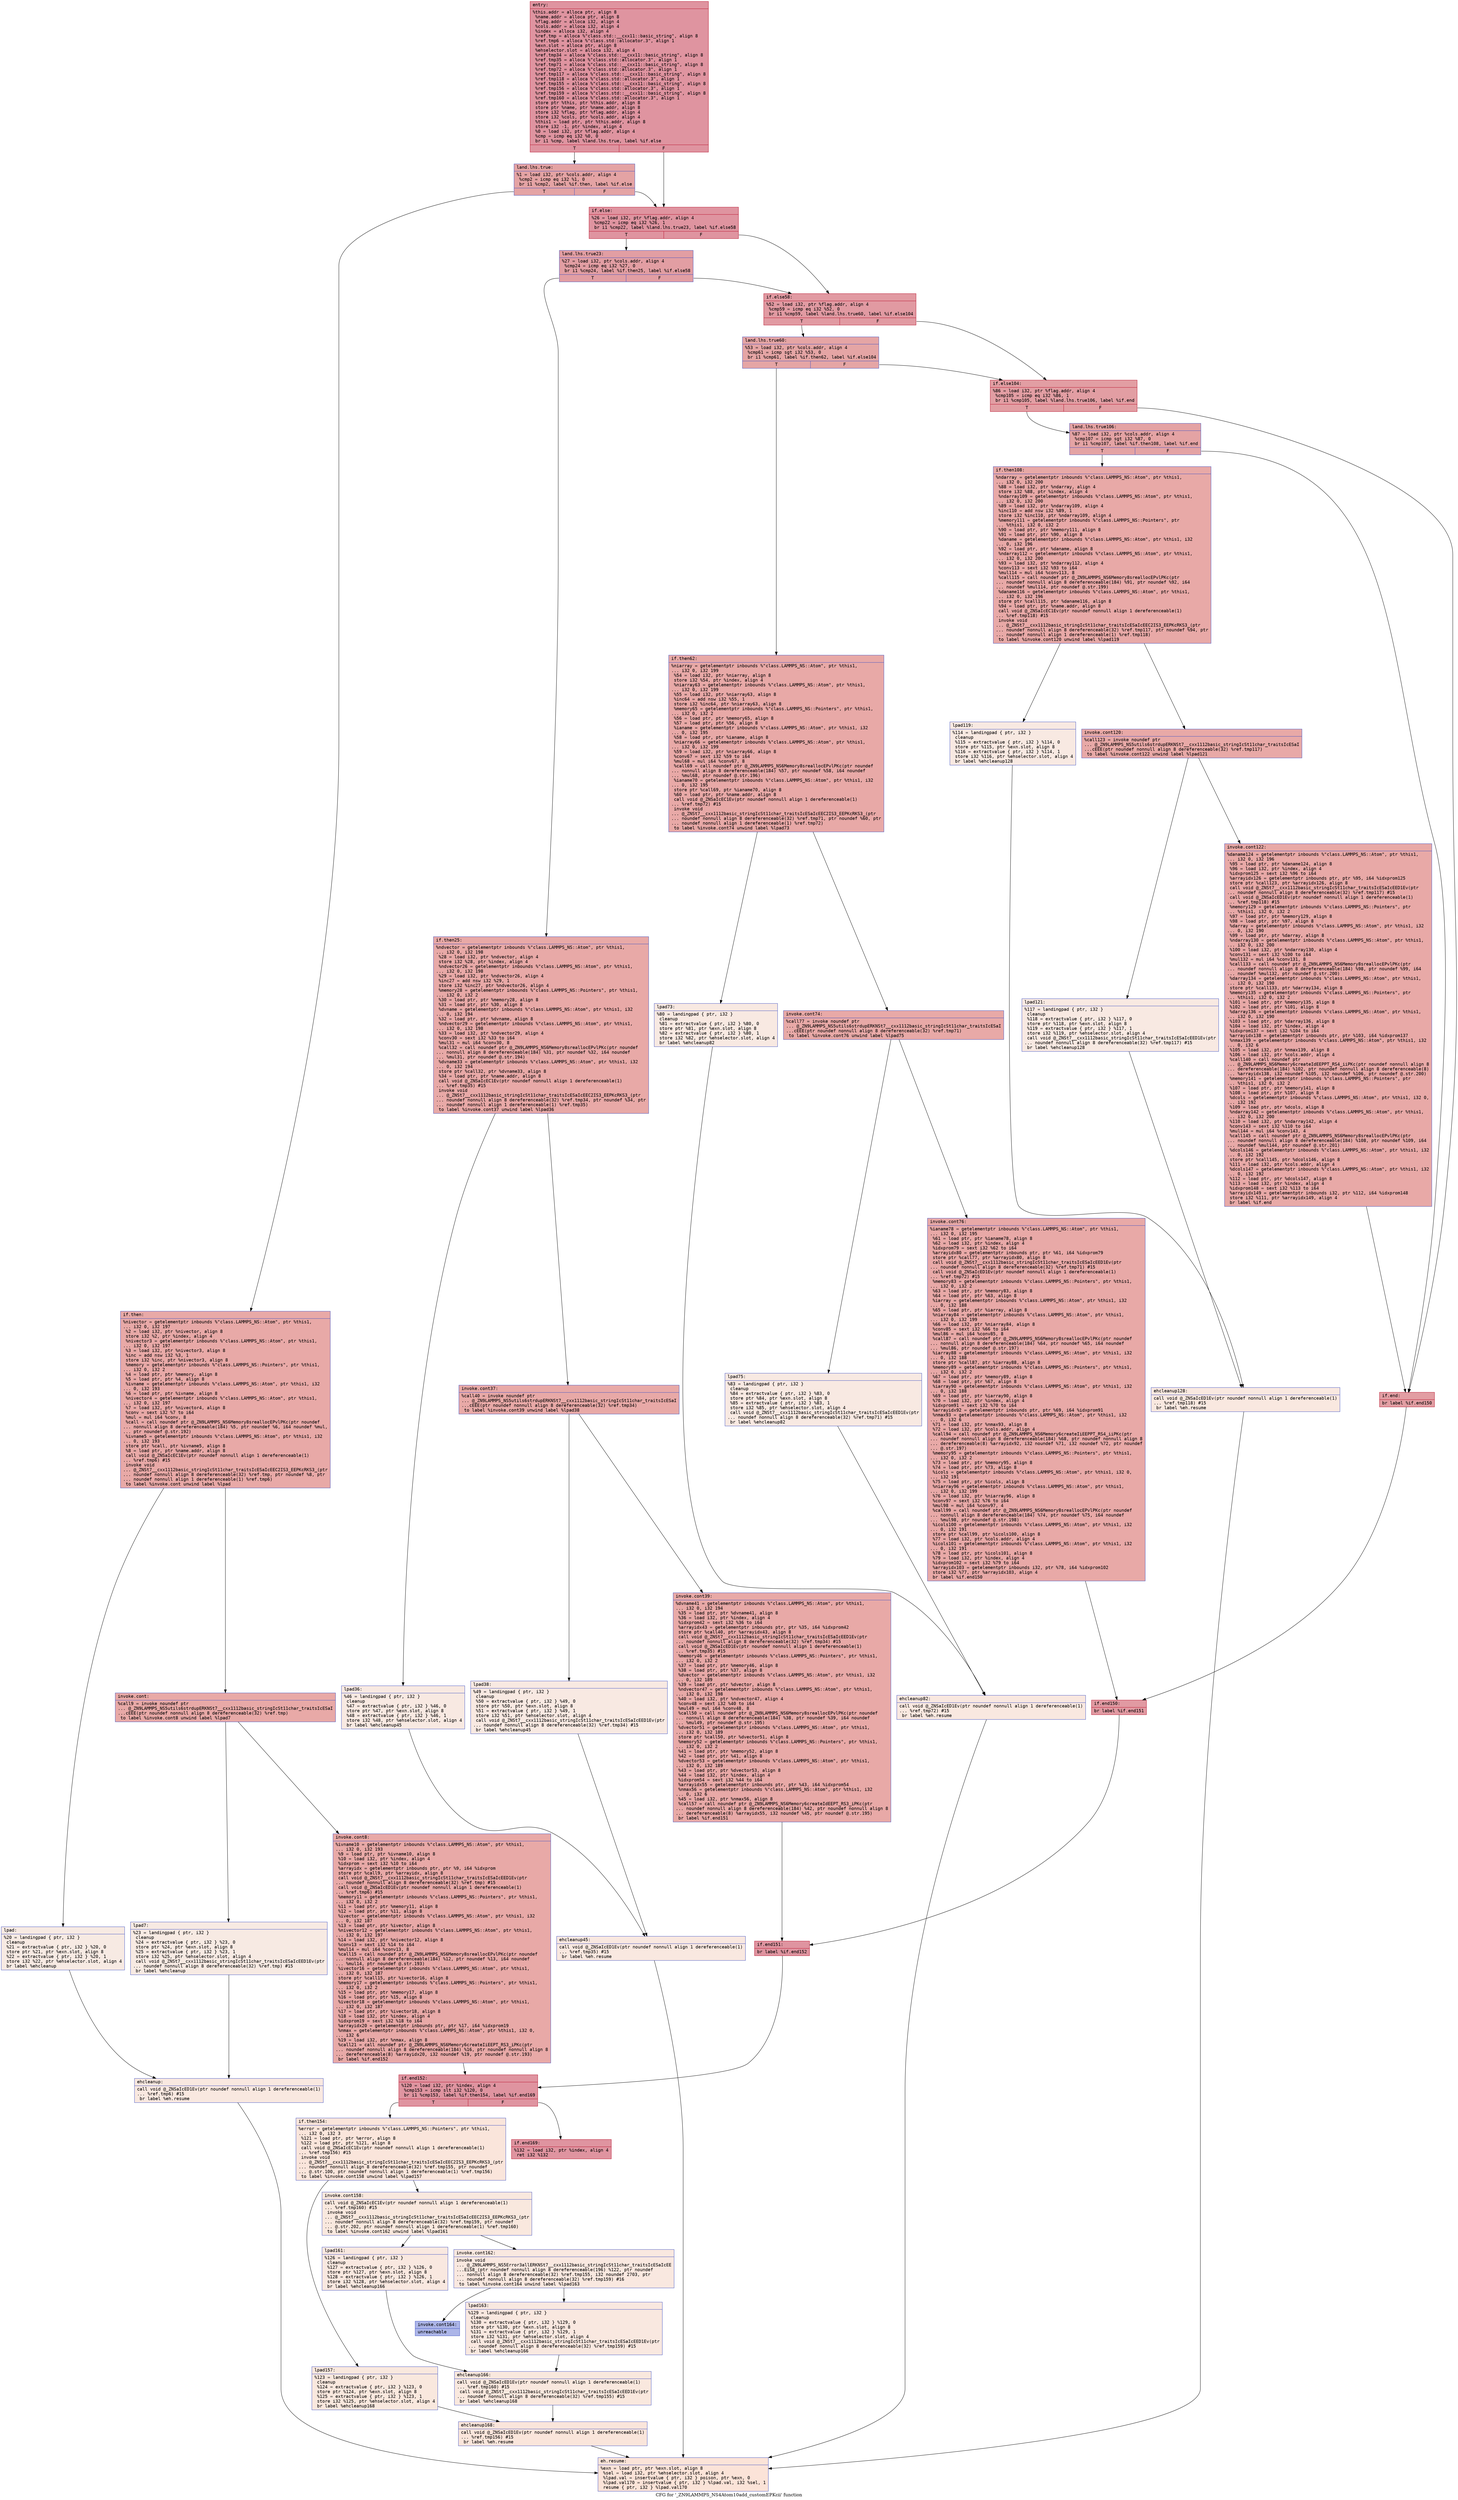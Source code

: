 digraph "CFG for '_ZN9LAMMPS_NS4Atom10add_customEPKcii' function" {
	label="CFG for '_ZN9LAMMPS_NS4Atom10add_customEPKcii' function";

	Node0x55aea9138060 [shape=record,color="#b70d28ff", style=filled, fillcolor="#b70d2870" fontname="Courier",label="{entry:\l|  %this.addr = alloca ptr, align 8\l  %name.addr = alloca ptr, align 8\l  %flag.addr = alloca i32, align 4\l  %cols.addr = alloca i32, align 4\l  %index = alloca i32, align 4\l  %ref.tmp = alloca %\"class.std::__cxx11::basic_string\", align 8\l  %ref.tmp6 = alloca %\"class.std::allocator.3\", align 1\l  %exn.slot = alloca ptr, align 8\l  %ehselector.slot = alloca i32, align 4\l  %ref.tmp34 = alloca %\"class.std::__cxx11::basic_string\", align 8\l  %ref.tmp35 = alloca %\"class.std::allocator.3\", align 1\l  %ref.tmp71 = alloca %\"class.std::__cxx11::basic_string\", align 8\l  %ref.tmp72 = alloca %\"class.std::allocator.3\", align 1\l  %ref.tmp117 = alloca %\"class.std::__cxx11::basic_string\", align 8\l  %ref.tmp118 = alloca %\"class.std::allocator.3\", align 1\l  %ref.tmp155 = alloca %\"class.std::__cxx11::basic_string\", align 8\l  %ref.tmp156 = alloca %\"class.std::allocator.3\", align 1\l  %ref.tmp159 = alloca %\"class.std::__cxx11::basic_string\", align 8\l  %ref.tmp160 = alloca %\"class.std::allocator.3\", align 1\l  store ptr %this, ptr %this.addr, align 8\l  store ptr %name, ptr %name.addr, align 8\l  store i32 %flag, ptr %flag.addr, align 4\l  store i32 %cols, ptr %cols.addr, align 4\l  %this1 = load ptr, ptr %this.addr, align 8\l  store i32 -1, ptr %index, align 4\l  %0 = load i32, ptr %flag.addr, align 4\l  %cmp = icmp eq i32 %0, 0\l  br i1 %cmp, label %land.lhs.true, label %if.else\l|{<s0>T|<s1>F}}"];
	Node0x55aea9138060:s0 -> Node0x55aea913a480[tooltip="entry -> land.lhs.true\nProbability 37.50%" ];
	Node0x55aea9138060:s1 -> Node0x55aea913b1e0[tooltip="entry -> if.else\nProbability 62.50%" ];
	Node0x55aea913a480 [shape=record,color="#3d50c3ff", style=filled, fillcolor="#c32e3170" fontname="Courier",label="{land.lhs.true:\l|  %1 = load i32, ptr %cols.addr, align 4\l  %cmp2 = icmp eq i32 %1, 0\l  br i1 %cmp2, label %if.then, label %if.else\l|{<s0>T|<s1>F}}"];
	Node0x55aea913a480:s0 -> Node0x55aea913b430[tooltip="land.lhs.true -> if.then\nProbability 37.50%" ];
	Node0x55aea913a480:s1 -> Node0x55aea913b1e0[tooltip="land.lhs.true -> if.else\nProbability 62.50%" ];
	Node0x55aea913b430 [shape=record,color="#3d50c3ff", style=filled, fillcolor="#ca3b3770" fontname="Courier",label="{if.then:\l|  %nivector = getelementptr inbounds %\"class.LAMMPS_NS::Atom\", ptr %this1,\l... i32 0, i32 197\l  %2 = load i32, ptr %nivector, align 8\l  store i32 %2, ptr %index, align 4\l  %nivector3 = getelementptr inbounds %\"class.LAMMPS_NS::Atom\", ptr %this1,\l... i32 0, i32 197\l  %3 = load i32, ptr %nivector3, align 8\l  %inc = add nsw i32 %3, 1\l  store i32 %inc, ptr %nivector3, align 8\l  %memory = getelementptr inbounds %\"class.LAMMPS_NS::Pointers\", ptr %this1,\l... i32 0, i32 2\l  %4 = load ptr, ptr %memory, align 8\l  %5 = load ptr, ptr %4, align 8\l  %ivname = getelementptr inbounds %\"class.LAMMPS_NS::Atom\", ptr %this1, i32\l... 0, i32 193\l  %6 = load ptr, ptr %ivname, align 8\l  %nivector4 = getelementptr inbounds %\"class.LAMMPS_NS::Atom\", ptr %this1,\l... i32 0, i32 197\l  %7 = load i32, ptr %nivector4, align 8\l  %conv = sext i32 %7 to i64\l  %mul = mul i64 %conv, 8\l  %call = call noundef ptr @_ZN9LAMMPS_NS6Memory8sreallocEPvlPKc(ptr noundef\l... nonnull align 8 dereferenceable(184) %5, ptr noundef %6, i64 noundef %mul,\l... ptr noundef @.str.192)\l  %ivname5 = getelementptr inbounds %\"class.LAMMPS_NS::Atom\", ptr %this1, i32\l... 0, i32 193\l  store ptr %call, ptr %ivname5, align 8\l  %8 = load ptr, ptr %name.addr, align 8\l  call void @_ZNSaIcEC1Ev(ptr noundef nonnull align 1 dereferenceable(1)\l... %ref.tmp6) #15\l  invoke void\l... @_ZNSt7__cxx1112basic_stringIcSt11char_traitsIcESaIcEEC2IS3_EEPKcRKS3_(ptr\l... noundef nonnull align 8 dereferenceable(32) %ref.tmp, ptr noundef %8, ptr\l... noundef nonnull align 1 dereferenceable(1) %ref.tmp6)\l          to label %invoke.cont unwind label %lpad\l}"];
	Node0x55aea913b430 -> Node0x55aea913c560[tooltip="if.then -> invoke.cont\nProbability 100.00%" ];
	Node0x55aea913b430 -> Node0x55aea913c5b0[tooltip="if.then -> lpad\nProbability 0.00%" ];
	Node0x55aea913c560 [shape=record,color="#3d50c3ff", style=filled, fillcolor="#ca3b3770" fontname="Courier",label="{invoke.cont:\l|  %call9 = invoke noundef ptr\l... @_ZN9LAMMPS_NS5utils6strdupERKNSt7__cxx1112basic_stringIcSt11char_traitsIcESaI\l...cEEE(ptr noundef nonnull align 8 dereferenceable(32) %ref.tmp)\l          to label %invoke.cont8 unwind label %lpad7\l}"];
	Node0x55aea913c560 -> Node0x55aea913c510[tooltip="invoke.cont -> invoke.cont8\nProbability 100.00%" ];
	Node0x55aea913c560 -> Node0x55aea913c7b0[tooltip="invoke.cont -> lpad7\nProbability 0.00%" ];
	Node0x55aea913c510 [shape=record,color="#3d50c3ff", style=filled, fillcolor="#ca3b3770" fontname="Courier",label="{invoke.cont8:\l|  %ivname10 = getelementptr inbounds %\"class.LAMMPS_NS::Atom\", ptr %this1,\l... i32 0, i32 193\l  %9 = load ptr, ptr %ivname10, align 8\l  %10 = load i32, ptr %index, align 4\l  %idxprom = sext i32 %10 to i64\l  %arrayidx = getelementptr inbounds ptr, ptr %9, i64 %idxprom\l  store ptr %call9, ptr %arrayidx, align 8\l  call void @_ZNSt7__cxx1112basic_stringIcSt11char_traitsIcESaIcEED1Ev(ptr\l... noundef nonnull align 8 dereferenceable(32) %ref.tmp) #15\l  call void @_ZNSaIcED1Ev(ptr noundef nonnull align 1 dereferenceable(1)\l... %ref.tmp6) #15\l  %memory11 = getelementptr inbounds %\"class.LAMMPS_NS::Pointers\", ptr %this1,\l... i32 0, i32 2\l  %11 = load ptr, ptr %memory11, align 8\l  %12 = load ptr, ptr %11, align 8\l  %ivector = getelementptr inbounds %\"class.LAMMPS_NS::Atom\", ptr %this1, i32\l... 0, i32 187\l  %13 = load ptr, ptr %ivector, align 8\l  %nivector12 = getelementptr inbounds %\"class.LAMMPS_NS::Atom\", ptr %this1,\l... i32 0, i32 197\l  %14 = load i32, ptr %nivector12, align 8\l  %conv13 = sext i32 %14 to i64\l  %mul14 = mul i64 %conv13, 8\l  %call15 = call noundef ptr @_ZN9LAMMPS_NS6Memory8sreallocEPvlPKc(ptr noundef\l... nonnull align 8 dereferenceable(184) %12, ptr noundef %13, i64 noundef\l... %mul14, ptr noundef @.str.193)\l  %ivector16 = getelementptr inbounds %\"class.LAMMPS_NS::Atom\", ptr %this1,\l... i32 0, i32 187\l  store ptr %call15, ptr %ivector16, align 8\l  %memory17 = getelementptr inbounds %\"class.LAMMPS_NS::Pointers\", ptr %this1,\l... i32 0, i32 2\l  %15 = load ptr, ptr %memory17, align 8\l  %16 = load ptr, ptr %15, align 8\l  %ivector18 = getelementptr inbounds %\"class.LAMMPS_NS::Atom\", ptr %this1,\l... i32 0, i32 187\l  %17 = load ptr, ptr %ivector18, align 8\l  %18 = load i32, ptr %index, align 4\l  %idxprom19 = sext i32 %18 to i64\l  %arrayidx20 = getelementptr inbounds ptr, ptr %17, i64 %idxprom19\l  %nmax = getelementptr inbounds %\"class.LAMMPS_NS::Atom\", ptr %this1, i32 0,\l... i32 6\l  %19 = load i32, ptr %nmax, align 8\l  %call21 = call noundef ptr @_ZN9LAMMPS_NS6Memory6createIiEEPT_RS3_iPKc(ptr\l... noundef nonnull align 8 dereferenceable(184) %16, ptr noundef nonnull align 8\l... dereferenceable(8) %arrayidx20, i32 noundef %19, ptr noundef @.str.193)\l  br label %if.end152\l}"];
	Node0x55aea913c510 -> Node0x55aea913e350[tooltip="invoke.cont8 -> if.end152\nProbability 100.00%" ];
	Node0x55aea913c5b0 [shape=record,color="#3d50c3ff", style=filled, fillcolor="#eed0c070" fontname="Courier",label="{lpad:\l|  %20 = landingpad \{ ptr, i32 \}\l          cleanup\l  %21 = extractvalue \{ ptr, i32 \} %20, 0\l  store ptr %21, ptr %exn.slot, align 8\l  %22 = extractvalue \{ ptr, i32 \} %20, 1\l  store i32 %22, ptr %ehselector.slot, align 4\l  br label %ehcleanup\l}"];
	Node0x55aea913c5b0 -> Node0x55aea913e6a0[tooltip="lpad -> ehcleanup\nProbability 100.00%" ];
	Node0x55aea913c7b0 [shape=record,color="#3d50c3ff", style=filled, fillcolor="#eed0c070" fontname="Courier",label="{lpad7:\l|  %23 = landingpad \{ ptr, i32 \}\l          cleanup\l  %24 = extractvalue \{ ptr, i32 \} %23, 0\l  store ptr %24, ptr %exn.slot, align 8\l  %25 = extractvalue \{ ptr, i32 \} %23, 1\l  store i32 %25, ptr %ehselector.slot, align 4\l  call void @_ZNSt7__cxx1112basic_stringIcSt11char_traitsIcESaIcEED1Ev(ptr\l... noundef nonnull align 8 dereferenceable(32) %ref.tmp) #15\l  br label %ehcleanup\l}"];
	Node0x55aea913c7b0 -> Node0x55aea913e6a0[tooltip="lpad7 -> ehcleanup\nProbability 100.00%" ];
	Node0x55aea913e6a0 [shape=record,color="#3d50c3ff", style=filled, fillcolor="#f1ccb870" fontname="Courier",label="{ehcleanup:\l|  call void @_ZNSaIcED1Ev(ptr noundef nonnull align 1 dereferenceable(1)\l... %ref.tmp6) #15\l  br label %eh.resume\l}"];
	Node0x55aea913e6a0 -> Node0x55aea913ecc0[tooltip="ehcleanup -> eh.resume\nProbability 100.00%" ];
	Node0x55aea913b1e0 [shape=record,color="#b70d28ff", style=filled, fillcolor="#b70d2870" fontname="Courier",label="{if.else:\l|  %26 = load i32, ptr %flag.addr, align 4\l  %cmp22 = icmp eq i32 %26, 1\l  br i1 %cmp22, label %land.lhs.true23, label %if.else58\l|{<s0>T|<s1>F}}"];
	Node0x55aea913b1e0:s0 -> Node0x55aea913ee90[tooltip="if.else -> land.lhs.true23\nProbability 50.00%" ];
	Node0x55aea913b1e0:s1 -> Node0x55aea913ef10[tooltip="if.else -> if.else58\nProbability 50.00%" ];
	Node0x55aea913ee90 [shape=record,color="#3d50c3ff", style=filled, fillcolor="#be242e70" fontname="Courier",label="{land.lhs.true23:\l|  %27 = load i32, ptr %cols.addr, align 4\l  %cmp24 = icmp eq i32 %27, 0\l  br i1 %cmp24, label %if.then25, label %if.else58\l|{<s0>T|<s1>F}}"];
	Node0x55aea913ee90:s0 -> Node0x55aea913f1a0[tooltip="land.lhs.true23 -> if.then25\nProbability 37.50%" ];
	Node0x55aea913ee90:s1 -> Node0x55aea913ef10[tooltip="land.lhs.true23 -> if.else58\nProbability 62.50%" ];
	Node0x55aea913f1a0 [shape=record,color="#3d50c3ff", style=filled, fillcolor="#ca3b3770" fontname="Courier",label="{if.then25:\l|  %ndvector = getelementptr inbounds %\"class.LAMMPS_NS::Atom\", ptr %this1,\l... i32 0, i32 198\l  %28 = load i32, ptr %ndvector, align 4\l  store i32 %28, ptr %index, align 4\l  %ndvector26 = getelementptr inbounds %\"class.LAMMPS_NS::Atom\", ptr %this1,\l... i32 0, i32 198\l  %29 = load i32, ptr %ndvector26, align 4\l  %inc27 = add nsw i32 %29, 1\l  store i32 %inc27, ptr %ndvector26, align 4\l  %memory28 = getelementptr inbounds %\"class.LAMMPS_NS::Pointers\", ptr %this1,\l... i32 0, i32 2\l  %30 = load ptr, ptr %memory28, align 8\l  %31 = load ptr, ptr %30, align 8\l  %dvname = getelementptr inbounds %\"class.LAMMPS_NS::Atom\", ptr %this1, i32\l... 0, i32 194\l  %32 = load ptr, ptr %dvname, align 8\l  %ndvector29 = getelementptr inbounds %\"class.LAMMPS_NS::Atom\", ptr %this1,\l... i32 0, i32 198\l  %33 = load i32, ptr %ndvector29, align 4\l  %conv30 = sext i32 %33 to i64\l  %mul31 = mul i64 %conv30, 8\l  %call32 = call noundef ptr @_ZN9LAMMPS_NS6Memory8sreallocEPvlPKc(ptr noundef\l... nonnull align 8 dereferenceable(184) %31, ptr noundef %32, i64 noundef\l... %mul31, ptr noundef @.str.194)\l  %dvname33 = getelementptr inbounds %\"class.LAMMPS_NS::Atom\", ptr %this1, i32\l... 0, i32 194\l  store ptr %call32, ptr %dvname33, align 8\l  %34 = load ptr, ptr %name.addr, align 8\l  call void @_ZNSaIcEC1Ev(ptr noundef nonnull align 1 dereferenceable(1)\l... %ref.tmp35) #15\l  invoke void\l... @_ZNSt7__cxx1112basic_stringIcSt11char_traitsIcESaIcEEC2IS3_EEPKcRKS3_(ptr\l... noundef nonnull align 8 dereferenceable(32) %ref.tmp34, ptr noundef %34, ptr\l... noundef nonnull align 1 dereferenceable(1) %ref.tmp35)\l          to label %invoke.cont37 unwind label %lpad36\l}"];
	Node0x55aea913f1a0 -> Node0x55aea91402a0[tooltip="if.then25 -> invoke.cont37\nProbability 100.00%" ];
	Node0x55aea913f1a0 -> Node0x55aea91402f0[tooltip="if.then25 -> lpad36\nProbability 0.00%" ];
	Node0x55aea91402a0 [shape=record,color="#3d50c3ff", style=filled, fillcolor="#ca3b3770" fontname="Courier",label="{invoke.cont37:\l|  %call40 = invoke noundef ptr\l... @_ZN9LAMMPS_NS5utils6strdupERKNSt7__cxx1112basic_stringIcSt11char_traitsIcESaI\l...cEEE(ptr noundef nonnull align 8 dereferenceable(32) %ref.tmp34)\l          to label %invoke.cont39 unwind label %lpad38\l}"];
	Node0x55aea91402a0 -> Node0x55aea9140250[tooltip="invoke.cont37 -> invoke.cont39\nProbability 100.00%" ];
	Node0x55aea91402a0 -> Node0x55aea9140580[tooltip="invoke.cont37 -> lpad38\nProbability 0.00%" ];
	Node0x55aea9140250 [shape=record,color="#3d50c3ff", style=filled, fillcolor="#ca3b3770" fontname="Courier",label="{invoke.cont39:\l|  %dvname41 = getelementptr inbounds %\"class.LAMMPS_NS::Atom\", ptr %this1,\l... i32 0, i32 194\l  %35 = load ptr, ptr %dvname41, align 8\l  %36 = load i32, ptr %index, align 4\l  %idxprom42 = sext i32 %36 to i64\l  %arrayidx43 = getelementptr inbounds ptr, ptr %35, i64 %idxprom42\l  store ptr %call40, ptr %arrayidx43, align 8\l  call void @_ZNSt7__cxx1112basic_stringIcSt11char_traitsIcESaIcEED1Ev(ptr\l... noundef nonnull align 8 dereferenceable(32) %ref.tmp34) #15\l  call void @_ZNSaIcED1Ev(ptr noundef nonnull align 1 dereferenceable(1)\l... %ref.tmp35) #15\l  %memory46 = getelementptr inbounds %\"class.LAMMPS_NS::Pointers\", ptr %this1,\l... i32 0, i32 2\l  %37 = load ptr, ptr %memory46, align 8\l  %38 = load ptr, ptr %37, align 8\l  %dvector = getelementptr inbounds %\"class.LAMMPS_NS::Atom\", ptr %this1, i32\l... 0, i32 189\l  %39 = load ptr, ptr %dvector, align 8\l  %ndvector47 = getelementptr inbounds %\"class.LAMMPS_NS::Atom\", ptr %this1,\l... i32 0, i32 198\l  %40 = load i32, ptr %ndvector47, align 4\l  %conv48 = sext i32 %40 to i64\l  %mul49 = mul i64 %conv48, 8\l  %call50 = call noundef ptr @_ZN9LAMMPS_NS6Memory8sreallocEPvlPKc(ptr noundef\l... nonnull align 8 dereferenceable(184) %38, ptr noundef %39, i64 noundef\l... %mul49, ptr noundef @.str.195)\l  %dvector51 = getelementptr inbounds %\"class.LAMMPS_NS::Atom\", ptr %this1,\l... i32 0, i32 189\l  store ptr %call50, ptr %dvector51, align 8\l  %memory52 = getelementptr inbounds %\"class.LAMMPS_NS::Pointers\", ptr %this1,\l... i32 0, i32 2\l  %41 = load ptr, ptr %memory52, align 8\l  %42 = load ptr, ptr %41, align 8\l  %dvector53 = getelementptr inbounds %\"class.LAMMPS_NS::Atom\", ptr %this1,\l... i32 0, i32 189\l  %43 = load ptr, ptr %dvector53, align 8\l  %44 = load i32, ptr %index, align 4\l  %idxprom54 = sext i32 %44 to i64\l  %arrayidx55 = getelementptr inbounds ptr, ptr %43, i64 %idxprom54\l  %nmax56 = getelementptr inbounds %\"class.LAMMPS_NS::Atom\", ptr %this1, i32\l... 0, i32 6\l  %45 = load i32, ptr %nmax56, align 8\l  %call57 = call noundef ptr @_ZN9LAMMPS_NS6Memory6createIdEEPT_RS3_iPKc(ptr\l... noundef nonnull align 8 dereferenceable(184) %42, ptr noundef nonnull align 8\l... dereferenceable(8) %arrayidx55, i32 noundef %45, ptr noundef @.str.195)\l  br label %if.end151\l}"];
	Node0x55aea9140250 -> Node0x55aea913d3c0[tooltip="invoke.cont39 -> if.end151\nProbability 100.00%" ];
	Node0x55aea91402f0 [shape=record,color="#3d50c3ff", style=filled, fillcolor="#efcebd70" fontname="Courier",label="{lpad36:\l|  %46 = landingpad \{ ptr, i32 \}\l          cleanup\l  %47 = extractvalue \{ ptr, i32 \} %46, 0\l  store ptr %47, ptr %exn.slot, align 8\l  %48 = extractvalue \{ ptr, i32 \} %46, 1\l  store i32 %48, ptr %ehselector.slot, align 4\l  br label %ehcleanup45\l}"];
	Node0x55aea91402f0 -> Node0x55aea913d540[tooltip="lpad36 -> ehcleanup45\nProbability 100.00%" ];
	Node0x55aea9140580 [shape=record,color="#3d50c3ff", style=filled, fillcolor="#efcebd70" fontname="Courier",label="{lpad38:\l|  %49 = landingpad \{ ptr, i32 \}\l          cleanup\l  %50 = extractvalue \{ ptr, i32 \} %49, 0\l  store ptr %50, ptr %exn.slot, align 8\l  %51 = extractvalue \{ ptr, i32 \} %49, 1\l  store i32 %51, ptr %ehselector.slot, align 4\l  call void @_ZNSt7__cxx1112basic_stringIcSt11char_traitsIcESaIcEED1Ev(ptr\l... noundef nonnull align 8 dereferenceable(32) %ref.tmp34) #15\l  br label %ehcleanup45\l}"];
	Node0x55aea9140580 -> Node0x55aea913d540[tooltip="lpad38 -> ehcleanup45\nProbability 100.00%" ];
	Node0x55aea913d540 [shape=record,color="#3d50c3ff", style=filled, fillcolor="#f1ccb870" fontname="Courier",label="{ehcleanup45:\l|  call void @_ZNSaIcED1Ev(ptr noundef nonnull align 1 dereferenceable(1)\l... %ref.tmp35) #15\l  br label %eh.resume\l}"];
	Node0x55aea913d540 -> Node0x55aea913ecc0[tooltip="ehcleanup45 -> eh.resume\nProbability 100.00%" ];
	Node0x55aea913ef10 [shape=record,color="#b70d28ff", style=filled, fillcolor="#bb1b2c70" fontname="Courier",label="{if.else58:\l|  %52 = load i32, ptr %flag.addr, align 4\l  %cmp59 = icmp eq i32 %52, 0\l  br i1 %cmp59, label %land.lhs.true60, label %if.else104\l|{<s0>T|<s1>F}}"];
	Node0x55aea913ef10:s0 -> Node0x55aea91437f0[tooltip="if.else58 -> land.lhs.true60\nProbability 37.50%" ];
	Node0x55aea913ef10:s1 -> Node0x55aea9143840[tooltip="if.else58 -> if.else104\nProbability 62.50%" ];
	Node0x55aea91437f0 [shape=record,color="#3d50c3ff", style=filled, fillcolor="#c5333470" fontname="Courier",label="{land.lhs.true60:\l|  %53 = load i32, ptr %cols.addr, align 4\l  %cmp61 = icmp sgt i32 %53, 0\l  br i1 %cmp61, label %if.then62, label %if.else104\l|{<s0>T|<s1>F}}"];
	Node0x55aea91437f0:s0 -> Node0x55aea9143ad0[tooltip="land.lhs.true60 -> if.then62\nProbability 62.50%" ];
	Node0x55aea91437f0:s1 -> Node0x55aea9143840[tooltip="land.lhs.true60 -> if.else104\nProbability 37.50%" ];
	Node0x55aea9143ad0 [shape=record,color="#3d50c3ff", style=filled, fillcolor="#ca3b3770" fontname="Courier",label="{if.then62:\l|  %niarray = getelementptr inbounds %\"class.LAMMPS_NS::Atom\", ptr %this1,\l... i32 0, i32 199\l  %54 = load i32, ptr %niarray, align 8\l  store i32 %54, ptr %index, align 4\l  %niarray63 = getelementptr inbounds %\"class.LAMMPS_NS::Atom\", ptr %this1,\l... i32 0, i32 199\l  %55 = load i32, ptr %niarray63, align 8\l  %inc64 = add nsw i32 %55, 1\l  store i32 %inc64, ptr %niarray63, align 8\l  %memory65 = getelementptr inbounds %\"class.LAMMPS_NS::Pointers\", ptr %this1,\l... i32 0, i32 2\l  %56 = load ptr, ptr %memory65, align 8\l  %57 = load ptr, ptr %56, align 8\l  %ianame = getelementptr inbounds %\"class.LAMMPS_NS::Atom\", ptr %this1, i32\l... 0, i32 195\l  %58 = load ptr, ptr %ianame, align 8\l  %niarray66 = getelementptr inbounds %\"class.LAMMPS_NS::Atom\", ptr %this1,\l... i32 0, i32 199\l  %59 = load i32, ptr %niarray66, align 8\l  %conv67 = sext i32 %59 to i64\l  %mul68 = mul i64 %conv67, 8\l  %call69 = call noundef ptr @_ZN9LAMMPS_NS6Memory8sreallocEPvlPKc(ptr noundef\l... nonnull align 8 dereferenceable(184) %57, ptr noundef %58, i64 noundef\l... %mul68, ptr noundef @.str.196)\l  %ianame70 = getelementptr inbounds %\"class.LAMMPS_NS::Atom\", ptr %this1, i32\l... 0, i32 195\l  store ptr %call69, ptr %ianame70, align 8\l  %60 = load ptr, ptr %name.addr, align 8\l  call void @_ZNSaIcEC1Ev(ptr noundef nonnull align 1 dereferenceable(1)\l... %ref.tmp72) #15\l  invoke void\l... @_ZNSt7__cxx1112basic_stringIcSt11char_traitsIcESaIcEEC2IS3_EEPKcRKS3_(ptr\l... noundef nonnull align 8 dereferenceable(32) %ref.tmp71, ptr noundef %60, ptr\l... noundef nonnull align 1 dereferenceable(1) %ref.tmp72)\l          to label %invoke.cont74 unwind label %lpad73\l}"];
	Node0x55aea9143ad0 -> Node0x55aea9144bc0[tooltip="if.then62 -> invoke.cont74\nProbability 100.00%" ];
	Node0x55aea9143ad0 -> Node0x55aea9144c10[tooltip="if.then62 -> lpad73\nProbability 0.00%" ];
	Node0x55aea9144bc0 [shape=record,color="#3d50c3ff", style=filled, fillcolor="#ca3b3770" fontname="Courier",label="{invoke.cont74:\l|  %call77 = invoke noundef ptr\l... @_ZN9LAMMPS_NS5utils6strdupERKNSt7__cxx1112basic_stringIcSt11char_traitsIcESaI\l...cEEE(ptr noundef nonnull align 8 dereferenceable(32) %ref.tmp71)\l          to label %invoke.cont76 unwind label %lpad75\l}"];
	Node0x55aea9144bc0 -> Node0x55aea9144b70[tooltip="invoke.cont74 -> invoke.cont76\nProbability 100.00%" ];
	Node0x55aea9144bc0 -> Node0x55aea9144f00[tooltip="invoke.cont74 -> lpad75\nProbability 0.00%" ];
	Node0x55aea9144b70 [shape=record,color="#3d50c3ff", style=filled, fillcolor="#ca3b3770" fontname="Courier",label="{invoke.cont76:\l|  %ianame78 = getelementptr inbounds %\"class.LAMMPS_NS::Atom\", ptr %this1,\l... i32 0, i32 195\l  %61 = load ptr, ptr %ianame78, align 8\l  %62 = load i32, ptr %index, align 4\l  %idxprom79 = sext i32 %62 to i64\l  %arrayidx80 = getelementptr inbounds ptr, ptr %61, i64 %idxprom79\l  store ptr %call77, ptr %arrayidx80, align 8\l  call void @_ZNSt7__cxx1112basic_stringIcSt11char_traitsIcESaIcEED1Ev(ptr\l... noundef nonnull align 8 dereferenceable(32) %ref.tmp71) #15\l  call void @_ZNSaIcED1Ev(ptr noundef nonnull align 1 dereferenceable(1)\l... %ref.tmp72) #15\l  %memory83 = getelementptr inbounds %\"class.LAMMPS_NS::Pointers\", ptr %this1,\l... i32 0, i32 2\l  %63 = load ptr, ptr %memory83, align 8\l  %64 = load ptr, ptr %63, align 8\l  %iarray = getelementptr inbounds %\"class.LAMMPS_NS::Atom\", ptr %this1, i32\l... 0, i32 188\l  %65 = load ptr, ptr %iarray, align 8\l  %niarray84 = getelementptr inbounds %\"class.LAMMPS_NS::Atom\", ptr %this1,\l... i32 0, i32 199\l  %66 = load i32, ptr %niarray84, align 8\l  %conv85 = sext i32 %66 to i64\l  %mul86 = mul i64 %conv85, 8\l  %call87 = call noundef ptr @_ZN9LAMMPS_NS6Memory8sreallocEPvlPKc(ptr noundef\l... nonnull align 8 dereferenceable(184) %64, ptr noundef %65, i64 noundef\l... %mul86, ptr noundef @.str.197)\l  %iarray88 = getelementptr inbounds %\"class.LAMMPS_NS::Atom\", ptr %this1, i32\l... 0, i32 188\l  store ptr %call87, ptr %iarray88, align 8\l  %memory89 = getelementptr inbounds %\"class.LAMMPS_NS::Pointers\", ptr %this1,\l... i32 0, i32 2\l  %67 = load ptr, ptr %memory89, align 8\l  %68 = load ptr, ptr %67, align 8\l  %iarray90 = getelementptr inbounds %\"class.LAMMPS_NS::Atom\", ptr %this1, i32\l... 0, i32 188\l  %69 = load ptr, ptr %iarray90, align 8\l  %70 = load i32, ptr %index, align 4\l  %idxprom91 = sext i32 %70 to i64\l  %arrayidx92 = getelementptr inbounds ptr, ptr %69, i64 %idxprom91\l  %nmax93 = getelementptr inbounds %\"class.LAMMPS_NS::Atom\", ptr %this1, i32\l... 0, i32 6\l  %71 = load i32, ptr %nmax93, align 8\l  %72 = load i32, ptr %cols.addr, align 4\l  %call94 = call noundef ptr @_ZN9LAMMPS_NS6Memory6createIiEEPPT_RS4_iiPKc(ptr\l... noundef nonnull align 8 dereferenceable(184) %68, ptr noundef nonnull align 8\l... dereferenceable(8) %arrayidx92, i32 noundef %71, i32 noundef %72, ptr noundef\l... @.str.197)\l  %memory95 = getelementptr inbounds %\"class.LAMMPS_NS::Pointers\", ptr %this1,\l... i32 0, i32 2\l  %73 = load ptr, ptr %memory95, align 8\l  %74 = load ptr, ptr %73, align 8\l  %icols = getelementptr inbounds %\"class.LAMMPS_NS::Atom\", ptr %this1, i32 0,\l... i32 191\l  %75 = load ptr, ptr %icols, align 8\l  %niarray96 = getelementptr inbounds %\"class.LAMMPS_NS::Atom\", ptr %this1,\l... i32 0, i32 199\l  %76 = load i32, ptr %niarray96, align 8\l  %conv97 = sext i32 %76 to i64\l  %mul98 = mul i64 %conv97, 4\l  %call99 = call noundef ptr @_ZN9LAMMPS_NS6Memory8sreallocEPvlPKc(ptr noundef\l... nonnull align 8 dereferenceable(184) %74, ptr noundef %75, i64 noundef\l... %mul98, ptr noundef @.str.198)\l  %icols100 = getelementptr inbounds %\"class.LAMMPS_NS::Atom\", ptr %this1, i32\l... 0, i32 191\l  store ptr %call99, ptr %icols100, align 8\l  %77 = load i32, ptr %cols.addr, align 4\l  %icols101 = getelementptr inbounds %\"class.LAMMPS_NS::Atom\", ptr %this1, i32\l... 0, i32 191\l  %78 = load ptr, ptr %icols101, align 8\l  %79 = load i32, ptr %index, align 4\l  %idxprom102 = sext i32 %79 to i64\l  %arrayidx103 = getelementptr inbounds i32, ptr %78, i64 %idxprom102\l  store i32 %77, ptr %arrayidx103, align 4\l  br label %if.end150\l}"];
	Node0x55aea9144b70 -> Node0x55aea91476a0[tooltip="invoke.cont76 -> if.end150\nProbability 100.00%" ];
	Node0x55aea9144c10 [shape=record,color="#3d50c3ff", style=filled, fillcolor="#efcebd70" fontname="Courier",label="{lpad73:\l|  %80 = landingpad \{ ptr, i32 \}\l          cleanup\l  %81 = extractvalue \{ ptr, i32 \} %80, 0\l  store ptr %81, ptr %exn.slot, align 8\l  %82 = extractvalue \{ ptr, i32 \} %80, 1\l  store i32 %82, ptr %ehselector.slot, align 4\l  br label %ehcleanup82\l}"];
	Node0x55aea9144c10 -> Node0x55aea9147a20[tooltip="lpad73 -> ehcleanup82\nProbability 100.00%" ];
	Node0x55aea9144f00 [shape=record,color="#3d50c3ff", style=filled, fillcolor="#efcebd70" fontname="Courier",label="{lpad75:\l|  %83 = landingpad \{ ptr, i32 \}\l          cleanup\l  %84 = extractvalue \{ ptr, i32 \} %83, 0\l  store ptr %84, ptr %exn.slot, align 8\l  %85 = extractvalue \{ ptr, i32 \} %83, 1\l  store i32 %85, ptr %ehselector.slot, align 4\l  call void @_ZNSt7__cxx1112basic_stringIcSt11char_traitsIcESaIcEED1Ev(ptr\l... noundef nonnull align 8 dereferenceable(32) %ref.tmp71) #15\l  br label %ehcleanup82\l}"];
	Node0x55aea9144f00 -> Node0x55aea9147a20[tooltip="lpad75 -> ehcleanup82\nProbability 100.00%" ];
	Node0x55aea9147a20 [shape=record,color="#3d50c3ff", style=filled, fillcolor="#f1ccb870" fontname="Courier",label="{ehcleanup82:\l|  call void @_ZNSaIcED1Ev(ptr noundef nonnull align 1 dereferenceable(1)\l... %ref.tmp72) #15\l  br label %eh.resume\l}"];
	Node0x55aea9147a20 -> Node0x55aea913ecc0[tooltip="ehcleanup82 -> eh.resume\nProbability 100.00%" ];
	Node0x55aea9143840 [shape=record,color="#b70d28ff", style=filled, fillcolor="#be242e70" fontname="Courier",label="{if.else104:\l|  %86 = load i32, ptr %flag.addr, align 4\l  %cmp105 = icmp eq i32 %86, 1\l  br i1 %cmp105, label %land.lhs.true106, label %if.end\l|{<s0>T|<s1>F}}"];
	Node0x55aea9143840:s0 -> Node0x55aea91481c0[tooltip="if.else104 -> land.lhs.true106\nProbability 50.00%" ];
	Node0x55aea9143840:s1 -> Node0x55aea9148260[tooltip="if.else104 -> if.end\nProbability 50.00%" ];
	Node0x55aea91481c0 [shape=record,color="#3d50c3ff", style=filled, fillcolor="#c32e3170" fontname="Courier",label="{land.lhs.true106:\l|  %87 = load i32, ptr %cols.addr, align 4\l  %cmp107 = icmp sgt i32 %87, 0\l  br i1 %cmp107, label %if.then108, label %if.end\l|{<s0>T|<s1>F}}"];
	Node0x55aea91481c0:s0 -> Node0x55aea91484c0[tooltip="land.lhs.true106 -> if.then108\nProbability 62.50%" ];
	Node0x55aea91481c0:s1 -> Node0x55aea9148260[tooltip="land.lhs.true106 -> if.end\nProbability 37.50%" ];
	Node0x55aea91484c0 [shape=record,color="#3d50c3ff", style=filled, fillcolor="#ca3b3770" fontname="Courier",label="{if.then108:\l|  %ndarray = getelementptr inbounds %\"class.LAMMPS_NS::Atom\", ptr %this1,\l... i32 0, i32 200\l  %88 = load i32, ptr %ndarray, align 4\l  store i32 %88, ptr %index, align 4\l  %ndarray109 = getelementptr inbounds %\"class.LAMMPS_NS::Atom\", ptr %this1,\l... i32 0, i32 200\l  %89 = load i32, ptr %ndarray109, align 4\l  %inc110 = add nsw i32 %89, 1\l  store i32 %inc110, ptr %ndarray109, align 4\l  %memory111 = getelementptr inbounds %\"class.LAMMPS_NS::Pointers\", ptr\l... %this1, i32 0, i32 2\l  %90 = load ptr, ptr %memory111, align 8\l  %91 = load ptr, ptr %90, align 8\l  %daname = getelementptr inbounds %\"class.LAMMPS_NS::Atom\", ptr %this1, i32\l... 0, i32 196\l  %92 = load ptr, ptr %daname, align 8\l  %ndarray112 = getelementptr inbounds %\"class.LAMMPS_NS::Atom\", ptr %this1,\l... i32 0, i32 200\l  %93 = load i32, ptr %ndarray112, align 4\l  %conv113 = sext i32 %93 to i64\l  %mul114 = mul i64 %conv113, 8\l  %call115 = call noundef ptr @_ZN9LAMMPS_NS6Memory8sreallocEPvlPKc(ptr\l... noundef nonnull align 8 dereferenceable(184) %91, ptr noundef %92, i64\l... noundef %mul114, ptr noundef @.str.199)\l  %daname116 = getelementptr inbounds %\"class.LAMMPS_NS::Atom\", ptr %this1,\l... i32 0, i32 196\l  store ptr %call115, ptr %daname116, align 8\l  %94 = load ptr, ptr %name.addr, align 8\l  call void @_ZNSaIcEC1Ev(ptr noundef nonnull align 1 dereferenceable(1)\l... %ref.tmp118) #15\l  invoke void\l... @_ZNSt7__cxx1112basic_stringIcSt11char_traitsIcESaIcEEC2IS3_EEPKcRKS3_(ptr\l... noundef nonnull align 8 dereferenceable(32) %ref.tmp117, ptr noundef %94, ptr\l... noundef nonnull align 1 dereferenceable(1) %ref.tmp118)\l          to label %invoke.cont120 unwind label %lpad119\l}"];
	Node0x55aea91484c0 -> Node0x55aea9149580[tooltip="if.then108 -> invoke.cont120\nProbability 100.00%" ];
	Node0x55aea91484c0 -> Node0x55aea91495d0[tooltip="if.then108 -> lpad119\nProbability 0.00%" ];
	Node0x55aea9149580 [shape=record,color="#3d50c3ff", style=filled, fillcolor="#ca3b3770" fontname="Courier",label="{invoke.cont120:\l|  %call123 = invoke noundef ptr\l... @_ZN9LAMMPS_NS5utils6strdupERKNSt7__cxx1112basic_stringIcSt11char_traitsIcESaI\l...cEEE(ptr noundef nonnull align 8 dereferenceable(32) %ref.tmp117)\l          to label %invoke.cont122 unwind label %lpad121\l}"];
	Node0x55aea9149580 -> Node0x55aea9149530[tooltip="invoke.cont120 -> invoke.cont122\nProbability 100.00%" ];
	Node0x55aea9149580 -> Node0x55aea91498c0[tooltip="invoke.cont120 -> lpad121\nProbability 0.00%" ];
	Node0x55aea9149530 [shape=record,color="#3d50c3ff", style=filled, fillcolor="#ca3b3770" fontname="Courier",label="{invoke.cont122:\l|  %daname124 = getelementptr inbounds %\"class.LAMMPS_NS::Atom\", ptr %this1,\l... i32 0, i32 196\l  %95 = load ptr, ptr %daname124, align 8\l  %96 = load i32, ptr %index, align 4\l  %idxprom125 = sext i32 %96 to i64\l  %arrayidx126 = getelementptr inbounds ptr, ptr %95, i64 %idxprom125\l  store ptr %call123, ptr %arrayidx126, align 8\l  call void @_ZNSt7__cxx1112basic_stringIcSt11char_traitsIcESaIcEED1Ev(ptr\l... noundef nonnull align 8 dereferenceable(32) %ref.tmp117) #15\l  call void @_ZNSaIcED1Ev(ptr noundef nonnull align 1 dereferenceable(1)\l... %ref.tmp118) #15\l  %memory129 = getelementptr inbounds %\"class.LAMMPS_NS::Pointers\", ptr\l... %this1, i32 0, i32 2\l  %97 = load ptr, ptr %memory129, align 8\l  %98 = load ptr, ptr %97, align 8\l  %darray = getelementptr inbounds %\"class.LAMMPS_NS::Atom\", ptr %this1, i32\l... 0, i32 190\l  %99 = load ptr, ptr %darray, align 8\l  %ndarray130 = getelementptr inbounds %\"class.LAMMPS_NS::Atom\", ptr %this1,\l... i32 0, i32 200\l  %100 = load i32, ptr %ndarray130, align 4\l  %conv131 = sext i32 %100 to i64\l  %mul132 = mul i64 %conv131, 8\l  %call133 = call noundef ptr @_ZN9LAMMPS_NS6Memory8sreallocEPvlPKc(ptr\l... noundef nonnull align 8 dereferenceable(184) %98, ptr noundef %99, i64\l... noundef %mul132, ptr noundef @.str.200)\l  %darray134 = getelementptr inbounds %\"class.LAMMPS_NS::Atom\", ptr %this1,\l... i32 0, i32 190\l  store ptr %call133, ptr %darray134, align 8\l  %memory135 = getelementptr inbounds %\"class.LAMMPS_NS::Pointers\", ptr\l... %this1, i32 0, i32 2\l  %101 = load ptr, ptr %memory135, align 8\l  %102 = load ptr, ptr %101, align 8\l  %darray136 = getelementptr inbounds %\"class.LAMMPS_NS::Atom\", ptr %this1,\l... i32 0, i32 190\l  %103 = load ptr, ptr %darray136, align 8\l  %104 = load i32, ptr %index, align 4\l  %idxprom137 = sext i32 %104 to i64\l  %arrayidx138 = getelementptr inbounds ptr, ptr %103, i64 %idxprom137\l  %nmax139 = getelementptr inbounds %\"class.LAMMPS_NS::Atom\", ptr %this1, i32\l... 0, i32 6\l  %105 = load i32, ptr %nmax139, align 8\l  %106 = load i32, ptr %cols.addr, align 4\l  %call140 = call noundef ptr\l... @_ZN9LAMMPS_NS6Memory6createIdEEPPT_RS4_iiPKc(ptr noundef nonnull align 8\l... dereferenceable(184) %102, ptr noundef nonnull align 8 dereferenceable(8)\l... %arrayidx138, i32 noundef %105, i32 noundef %106, ptr noundef @.str.200)\l  %memory141 = getelementptr inbounds %\"class.LAMMPS_NS::Pointers\", ptr\l... %this1, i32 0, i32 2\l  %107 = load ptr, ptr %memory141, align 8\l  %108 = load ptr, ptr %107, align 8\l  %dcols = getelementptr inbounds %\"class.LAMMPS_NS::Atom\", ptr %this1, i32 0,\l... i32 192\l  %109 = load ptr, ptr %dcols, align 8\l  %ndarray142 = getelementptr inbounds %\"class.LAMMPS_NS::Atom\", ptr %this1,\l... i32 0, i32 200\l  %110 = load i32, ptr %ndarray142, align 4\l  %conv143 = sext i32 %110 to i64\l  %mul144 = mul i64 %conv143, 4\l  %call145 = call noundef ptr @_ZN9LAMMPS_NS6Memory8sreallocEPvlPKc(ptr\l... noundef nonnull align 8 dereferenceable(184) %108, ptr noundef %109, i64\l... noundef %mul144, ptr noundef @.str.201)\l  %dcols146 = getelementptr inbounds %\"class.LAMMPS_NS::Atom\", ptr %this1, i32\l... 0, i32 192\l  store ptr %call145, ptr %dcols146, align 8\l  %111 = load i32, ptr %cols.addr, align 4\l  %dcols147 = getelementptr inbounds %\"class.LAMMPS_NS::Atom\", ptr %this1, i32\l... 0, i32 192\l  %112 = load ptr, ptr %dcols147, align 8\l  %113 = load i32, ptr %index, align 4\l  %idxprom148 = sext i32 %113 to i64\l  %arrayidx149 = getelementptr inbounds i32, ptr %112, i64 %idxprom148\l  store i32 %111, ptr %arrayidx149, align 4\l  br label %if.end\l}"];
	Node0x55aea9149530 -> Node0x55aea9148260[tooltip="invoke.cont122 -> if.end\nProbability 100.00%" ];
	Node0x55aea91495d0 [shape=record,color="#3d50c3ff", style=filled, fillcolor="#efcebd70" fontname="Courier",label="{lpad119:\l|  %114 = landingpad \{ ptr, i32 \}\l          cleanup\l  %115 = extractvalue \{ ptr, i32 \} %114, 0\l  store ptr %115, ptr %exn.slot, align 8\l  %116 = extractvalue \{ ptr, i32 \} %114, 1\l  store i32 %116, ptr %ehselector.slot, align 4\l  br label %ehcleanup128\l}"];
	Node0x55aea91495d0 -> Node0x55aea9142290[tooltip="lpad119 -> ehcleanup128\nProbability 100.00%" ];
	Node0x55aea91498c0 [shape=record,color="#3d50c3ff", style=filled, fillcolor="#efcebd70" fontname="Courier",label="{lpad121:\l|  %117 = landingpad \{ ptr, i32 \}\l          cleanup\l  %118 = extractvalue \{ ptr, i32 \} %117, 0\l  store ptr %118, ptr %exn.slot, align 8\l  %119 = extractvalue \{ ptr, i32 \} %117, 1\l  store i32 %119, ptr %ehselector.slot, align 4\l  call void @_ZNSt7__cxx1112basic_stringIcSt11char_traitsIcESaIcEED1Ev(ptr\l... noundef nonnull align 8 dereferenceable(32) %ref.tmp117) #15\l  br label %ehcleanup128\l}"];
	Node0x55aea91498c0 -> Node0x55aea9142290[tooltip="lpad121 -> ehcleanup128\nProbability 100.00%" ];
	Node0x55aea9142290 [shape=record,color="#3d50c3ff", style=filled, fillcolor="#f1ccb870" fontname="Courier",label="{ehcleanup128:\l|  call void @_ZNSaIcED1Ev(ptr noundef nonnull align 1 dereferenceable(1)\l... %ref.tmp118) #15\l  br label %eh.resume\l}"];
	Node0x55aea9142290 -> Node0x55aea913ecc0[tooltip="ehcleanup128 -> eh.resume\nProbability 100.00%" ];
	Node0x55aea9148260 [shape=record,color="#b70d28ff", style=filled, fillcolor="#be242e70" fontname="Courier",label="{if.end:\l|  br label %if.end150\l}"];
	Node0x55aea9148260 -> Node0x55aea91476a0[tooltip="if.end -> if.end150\nProbability 100.00%" ];
	Node0x55aea91476a0 [shape=record,color="#b70d28ff", style=filled, fillcolor="#bb1b2c70" fontname="Courier",label="{if.end150:\l|  br label %if.end151\l}"];
	Node0x55aea91476a0 -> Node0x55aea913d3c0[tooltip="if.end150 -> if.end151\nProbability 100.00%" ];
	Node0x55aea913d3c0 [shape=record,color="#b70d28ff", style=filled, fillcolor="#b70d2870" fontname="Courier",label="{if.end151:\l|  br label %if.end152\l}"];
	Node0x55aea913d3c0 -> Node0x55aea913e350[tooltip="if.end151 -> if.end152\nProbability 100.00%" ];
	Node0x55aea913e350 [shape=record,color="#b70d28ff", style=filled, fillcolor="#b70d2870" fontname="Courier",label="{if.end152:\l|  %120 = load i32, ptr %index, align 4\l  %cmp153 = icmp slt i32 %120, 0\l  br i1 %cmp153, label %if.then154, label %if.end169\l|{<s0>T|<s1>F}}"];
	Node0x55aea913e350:s0 -> Node0x55aea914e090[tooltip="if.end152 -> if.then154\nProbability 0.00%" ];
	Node0x55aea913e350:s1 -> Node0x55aea914e0e0[tooltip="if.end152 -> if.end169\nProbability 100.00%" ];
	Node0x55aea914e090 [shape=record,color="#3d50c3ff", style=filled, fillcolor="#f4c5ad70" fontname="Courier",label="{if.then154:\l|  %error = getelementptr inbounds %\"class.LAMMPS_NS::Pointers\", ptr %this1,\l... i32 0, i32 3\l  %121 = load ptr, ptr %error, align 8\l  %122 = load ptr, ptr %121, align 8\l  call void @_ZNSaIcEC1Ev(ptr noundef nonnull align 1 dereferenceable(1)\l... %ref.tmp156) #15\l  invoke void\l... @_ZNSt7__cxx1112basic_stringIcSt11char_traitsIcESaIcEEC2IS3_EEPKcRKS3_(ptr\l... noundef nonnull align 8 dereferenceable(32) %ref.tmp155, ptr noundef\l... @.str.100, ptr noundef nonnull align 1 dereferenceable(1) %ref.tmp156)\l          to label %invoke.cont158 unwind label %lpad157\l}"];
	Node0x55aea914e090 -> Node0x55aea914e540[tooltip="if.then154 -> invoke.cont158\nProbability 50.00%" ];
	Node0x55aea914e090 -> Node0x55aea914e5c0[tooltip="if.then154 -> lpad157\nProbability 50.00%" ];
	Node0x55aea914e540 [shape=record,color="#3d50c3ff", style=filled, fillcolor="#f2cab570" fontname="Courier",label="{invoke.cont158:\l|  call void @_ZNSaIcEC1Ev(ptr noundef nonnull align 1 dereferenceable(1)\l... %ref.tmp160) #15\l  invoke void\l... @_ZNSt7__cxx1112basic_stringIcSt11char_traitsIcESaIcEEC2IS3_EEPKcRKS3_(ptr\l... noundef nonnull align 8 dereferenceable(32) %ref.tmp159, ptr noundef\l... @.str.202, ptr noundef nonnull align 1 dereferenceable(1) %ref.tmp160)\l          to label %invoke.cont162 unwind label %lpad161\l}"];
	Node0x55aea914e540 -> Node0x55aea914e8e0[tooltip="invoke.cont158 -> invoke.cont162\nProbability 50.00%" ];
	Node0x55aea914e540 -> Node0x55aea914e930[tooltip="invoke.cont158 -> lpad161\nProbability 50.00%" ];
	Node0x55aea914e8e0 [shape=record,color="#3d50c3ff", style=filled, fillcolor="#f1ccb870" fontname="Courier",label="{invoke.cont162:\l|  invoke void\l... @_ZN9LAMMPS_NS5Error3allERKNSt7__cxx1112basic_stringIcSt11char_traitsIcESaIcEE\l...EiS8_(ptr noundef nonnull align 8 dereferenceable(196) %122, ptr noundef\l... nonnull align 8 dereferenceable(32) %ref.tmp155, i32 noundef 2703, ptr\l... noundef nonnull align 8 dereferenceable(32) %ref.tmp159) #16\l          to label %invoke.cont164 unwind label %lpad163\l}"];
	Node0x55aea914e8e0 -> Node0x55aea914e890[tooltip="invoke.cont162 -> invoke.cont164\nProbability 0.00%" ];
	Node0x55aea914e8e0 -> Node0x55aea914eb90[tooltip="invoke.cont162 -> lpad163\nProbability 100.00%" ];
	Node0x55aea914e890 [shape=record,color="#3d50c3ff", style=filled, fillcolor="#4358cb70" fontname="Courier",label="{invoke.cont164:\l|  unreachable\l}"];
	Node0x55aea914e5c0 [shape=record,color="#3d50c3ff", style=filled, fillcolor="#f2cab570" fontname="Courier",label="{lpad157:\l|  %123 = landingpad \{ ptr, i32 \}\l          cleanup\l  %124 = extractvalue \{ ptr, i32 \} %123, 0\l  store ptr %124, ptr %exn.slot, align 8\l  %125 = extractvalue \{ ptr, i32 \} %123, 1\l  store i32 %125, ptr %ehselector.slot, align 4\l  br label %ehcleanup168\l}"];
	Node0x55aea914e5c0 -> Node0x55aea914f0f0[tooltip="lpad157 -> ehcleanup168\nProbability 100.00%" ];
	Node0x55aea914e930 [shape=record,color="#3d50c3ff", style=filled, fillcolor="#f1ccb870" fontname="Courier",label="{lpad161:\l|  %126 = landingpad \{ ptr, i32 \}\l          cleanup\l  %127 = extractvalue \{ ptr, i32 \} %126, 0\l  store ptr %127, ptr %exn.slot, align 8\l  %128 = extractvalue \{ ptr, i32 \} %126, 1\l  store i32 %128, ptr %ehselector.slot, align 4\l  br label %ehcleanup166\l}"];
	Node0x55aea914e930 -> Node0x55aea914f440[tooltip="lpad161 -> ehcleanup166\nProbability 100.00%" ];
	Node0x55aea914eb90 [shape=record,color="#3d50c3ff", style=filled, fillcolor="#f1ccb870" fontname="Courier",label="{lpad163:\l|  %129 = landingpad \{ ptr, i32 \}\l          cleanup\l  %130 = extractvalue \{ ptr, i32 \} %129, 0\l  store ptr %130, ptr %exn.slot, align 8\l  %131 = extractvalue \{ ptr, i32 \} %129, 1\l  store i32 %131, ptr %ehselector.slot, align 4\l  call void @_ZNSt7__cxx1112basic_stringIcSt11char_traitsIcESaIcEED1Ev(ptr\l... noundef nonnull align 8 dereferenceable(32) %ref.tmp159) #15\l  br label %ehcleanup166\l}"];
	Node0x55aea914eb90 -> Node0x55aea914f440[tooltip="lpad163 -> ehcleanup166\nProbability 100.00%" ];
	Node0x55aea914f440 [shape=record,color="#3d50c3ff", style=filled, fillcolor="#f2cab570" fontname="Courier",label="{ehcleanup166:\l|  call void @_ZNSaIcED1Ev(ptr noundef nonnull align 1 dereferenceable(1)\l... %ref.tmp160) #15\l  call void @_ZNSt7__cxx1112basic_stringIcSt11char_traitsIcESaIcEED1Ev(ptr\l... noundef nonnull align 8 dereferenceable(32) %ref.tmp155) #15\l  br label %ehcleanup168\l}"];
	Node0x55aea914f440 -> Node0x55aea914f0f0[tooltip="ehcleanup166 -> ehcleanup168\nProbability 100.00%" ];
	Node0x55aea914f0f0 [shape=record,color="#3d50c3ff", style=filled, fillcolor="#f4c5ad70" fontname="Courier",label="{ehcleanup168:\l|  call void @_ZNSaIcED1Ev(ptr noundef nonnull align 1 dereferenceable(1)\l... %ref.tmp156) #15\l  br label %eh.resume\l}"];
	Node0x55aea914f0f0 -> Node0x55aea913ecc0[tooltip="ehcleanup168 -> eh.resume\nProbability 100.00%" ];
	Node0x55aea914e0e0 [shape=record,color="#b70d28ff", style=filled, fillcolor="#b70d2870" fontname="Courier",label="{if.end169:\l|  %132 = load i32, ptr %index, align 4\l  ret i32 %132\l}"];
	Node0x55aea913ecc0 [shape=record,color="#3d50c3ff", style=filled, fillcolor="#f6bfa670" fontname="Courier",label="{eh.resume:\l|  %exn = load ptr, ptr %exn.slot, align 8\l  %sel = load i32, ptr %ehselector.slot, align 4\l  %lpad.val = insertvalue \{ ptr, i32 \} poison, ptr %exn, 0\l  %lpad.val170 = insertvalue \{ ptr, i32 \} %lpad.val, i32 %sel, 1\l  resume \{ ptr, i32 \} %lpad.val170\l}"];
}
